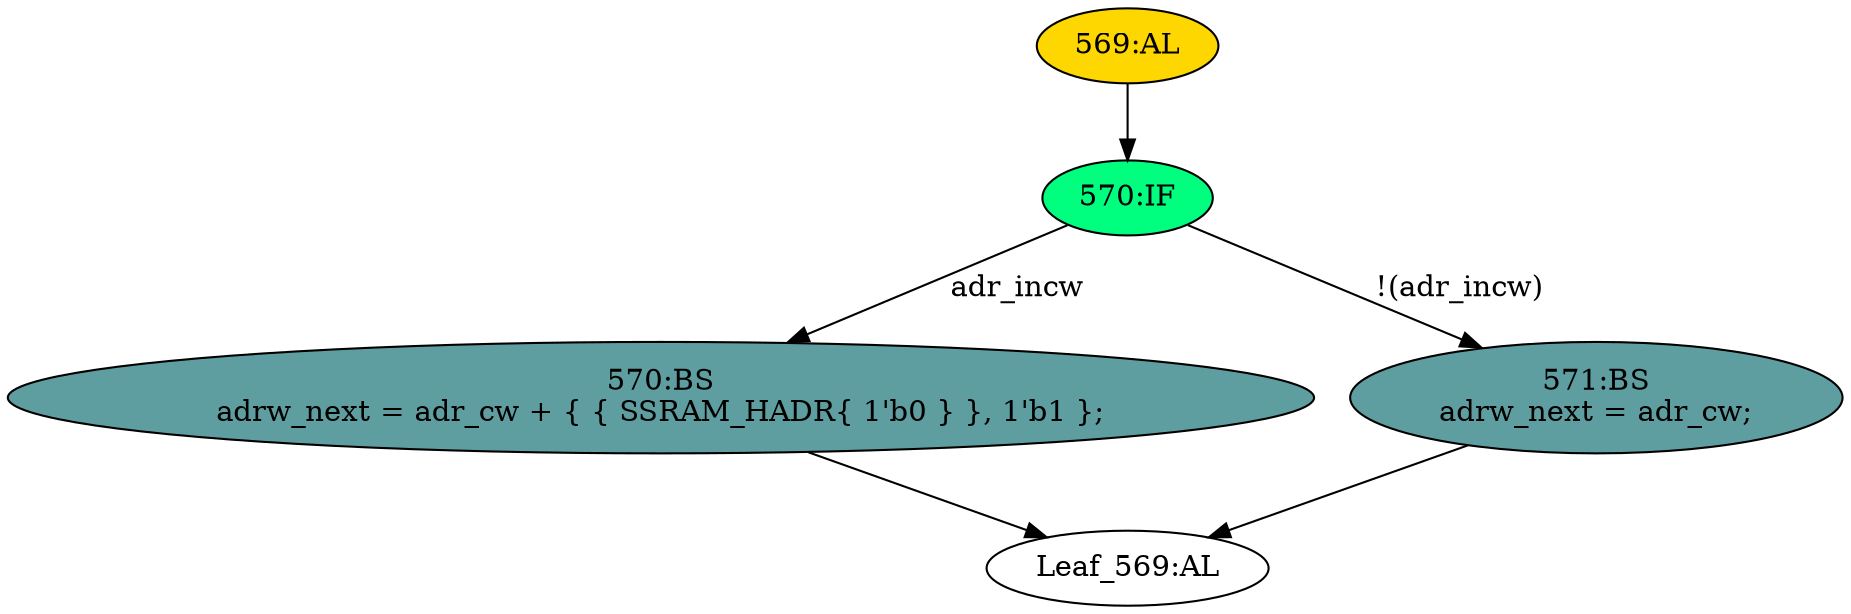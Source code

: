 strict digraph "" {
	node [label="\N"];
	"570:IF"	 [ast="<pyverilog.vparser.ast.IfStatement object at 0x7fa020e2f450>",
		fillcolor=springgreen,
		label="570:IF",
		statements="[]",
		style=filled,
		typ=IfStatement];
	"570:BS"	 [ast="<pyverilog.vparser.ast.BlockingSubstitution object at 0x7fa020e95f10>",
		fillcolor=cadetblue,
		label="570:BS
adrw_next = adr_cw + { { SSRAM_HADR{ 1'b0 } }, 1'b1 };",
		statements="[<pyverilog.vparser.ast.BlockingSubstitution object at 0x7fa020e95f10>]",
		style=filled,
		typ=BlockingSubstitution];
	"570:IF" -> "570:BS"	 [cond="['adr_incw']",
		label=adr_incw,
		lineno=570];
	"571:BS"	 [ast="<pyverilog.vparser.ast.BlockingSubstitution object at 0x7fa020e2f4d0>",
		fillcolor=cadetblue,
		label="571:BS
adrw_next = adr_cw;",
		statements="[<pyverilog.vparser.ast.BlockingSubstitution object at 0x7fa020e2f4d0>]",
		style=filled,
		typ=BlockingSubstitution];
	"570:IF" -> "571:BS"	 [cond="['adr_incw']",
		label="!(adr_incw)",
		lineno=570];
	"Leaf_569:AL"	 [def_var="['adrw_next']",
		label="Leaf_569:AL"];
	"570:BS" -> "Leaf_569:AL"	 [cond="[]",
		lineno=None];
	"569:AL"	 [ast="<pyverilog.vparser.ast.Always object at 0x7fa020e2f2d0>",
		clk_sens=False,
		fillcolor=gold,
		label="569:AL",
		sens="['adr_incw', 'adr_cw']",
		statements="[]",
		style=filled,
		typ=Always,
		use_var="['adr_incw', 'adr_cw']"];
	"569:AL" -> "570:IF"	 [cond="[]",
		lineno=None];
	"571:BS" -> "Leaf_569:AL"	 [cond="[]",
		lineno=None];
}
